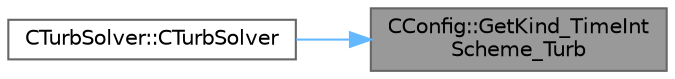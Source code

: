 digraph "CConfig::GetKind_TimeIntScheme_Turb"
{
 // LATEX_PDF_SIZE
  bgcolor="transparent";
  edge [fontname=Helvetica,fontsize=10,labelfontname=Helvetica,labelfontsize=10];
  node [fontname=Helvetica,fontsize=10,shape=box,height=0.2,width=0.4];
  rankdir="RL";
  Node1 [id="Node000001",label="CConfig::GetKind_TimeInt\lScheme_Turb",height=0.2,width=0.4,color="gray40", fillcolor="grey60", style="filled", fontcolor="black",tooltip="Get the kind of integration scheme (implicit) for the turbulence equations."];
  Node1 -> Node2 [id="edge1_Node000001_Node000002",dir="back",color="steelblue1",style="solid",tooltip=" "];
  Node2 [id="Node000002",label="CTurbSolver::CTurbSolver",height=0.2,width=0.4,color="grey40", fillcolor="white", style="filled",URL="$classCTurbSolver.html#a55406aa4a7c66a64ce90c1e507258b33",tooltip="Constructor of the class."];
}
